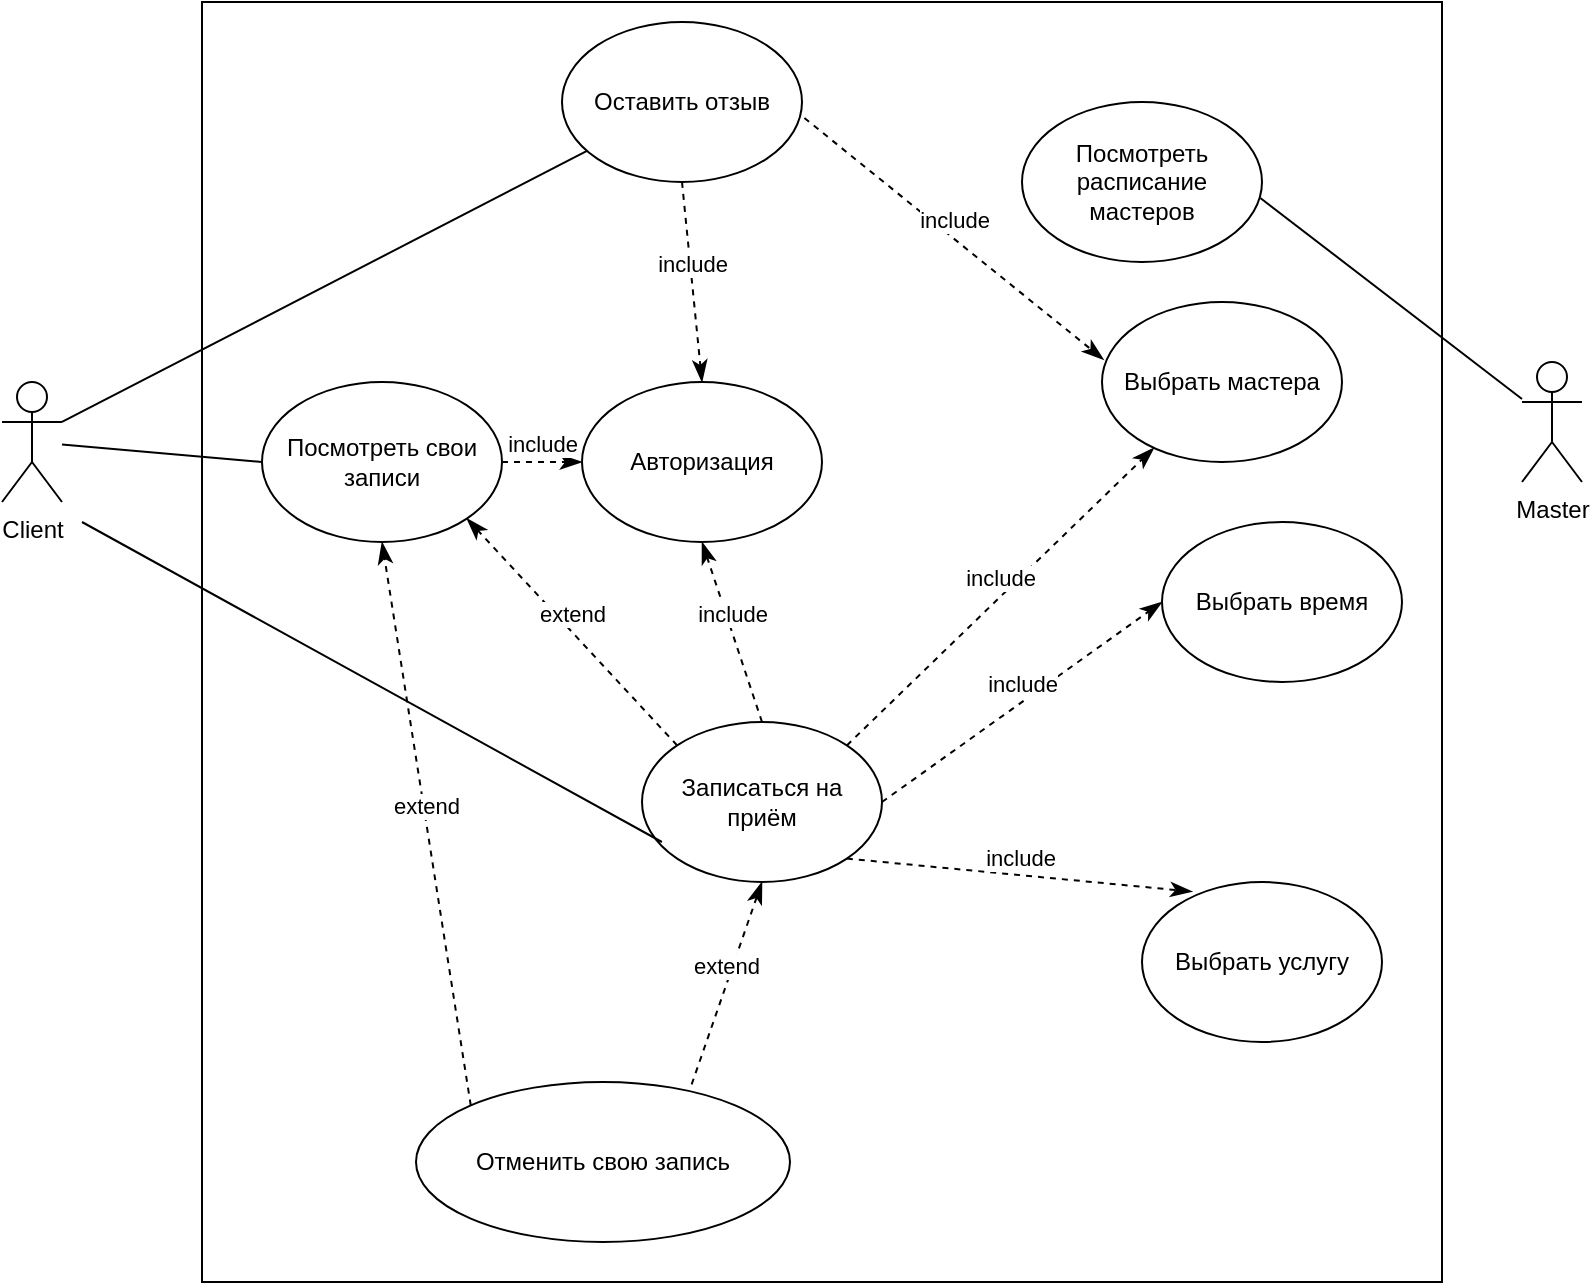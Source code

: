 <mxfile version="22.1.5" type="github">
  <diagram name="Страница — 1" id="lFnGImNsN8b0KiDPfHUL">
    <mxGraphModel dx="1002" dy="567" grid="1" gridSize="10" guides="1" tooltips="1" connect="1" arrows="1" fold="1" page="1" pageScale="1" pageWidth="827" pageHeight="1169" math="0" shadow="0">
      <root>
        <mxCell id="0" />
        <mxCell id="1" parent="0" />
        <mxCell id="9dnl6zGS5A68UmjjQ8_F-31" value="" style="rounded=0;whiteSpace=wrap;html=1;" vertex="1" parent="1">
          <mxGeometry x="120" y="20" width="620" height="640" as="geometry" />
        </mxCell>
        <mxCell id="9dnl6zGS5A68UmjjQ8_F-1" value="Client" style="shape=umlActor;verticalLabelPosition=bottom;verticalAlign=top;html=1;outlineConnect=0;" vertex="1" parent="1">
          <mxGeometry x="20" y="210" width="30" height="60" as="geometry" />
        </mxCell>
        <mxCell id="9dnl6zGS5A68UmjjQ8_F-2" value="Master" style="shape=umlActor;verticalLabelPosition=bottom;verticalAlign=top;html=1;outlineConnect=0;" vertex="1" parent="1">
          <mxGeometry x="780" y="200" width="30" height="60" as="geometry" />
        </mxCell>
        <mxCell id="9dnl6zGS5A68UmjjQ8_F-6" value="Записаться на приём" style="ellipse;whiteSpace=wrap;html=1;" vertex="1" parent="1">
          <mxGeometry x="340" y="380" width="120" height="80" as="geometry" />
        </mxCell>
        <mxCell id="9dnl6zGS5A68UmjjQ8_F-8" value="Посмотреть расписание мастеров" style="ellipse;whiteSpace=wrap;html=1;" vertex="1" parent="1">
          <mxGeometry x="530" y="70" width="120" height="80" as="geometry" />
        </mxCell>
        <mxCell id="9dnl6zGS5A68UmjjQ8_F-9" value="" style="endArrow=none;html=1;rounded=0;entryX=0.083;entryY=0.75;entryDx=0;entryDy=0;entryPerimeter=0;" edge="1" parent="1" target="9dnl6zGS5A68UmjjQ8_F-6">
          <mxGeometry width="50" height="50" relative="1" as="geometry">
            <mxPoint x="60" y="280" as="sourcePoint" />
            <mxPoint x="440" y="200" as="targetPoint" />
          </mxGeometry>
        </mxCell>
        <mxCell id="9dnl6zGS5A68UmjjQ8_F-11" value="" style="endArrow=none;html=1;rounded=0;exitX=0.993;exitY=0.6;exitDx=0;exitDy=0;exitPerimeter=0;" edge="1" parent="1" source="9dnl6zGS5A68UmjjQ8_F-8" target="9dnl6zGS5A68UmjjQ8_F-2">
          <mxGeometry width="50" height="50" relative="1" as="geometry">
            <mxPoint x="390" y="250" as="sourcePoint" />
            <mxPoint x="440" y="200" as="targetPoint" />
          </mxGeometry>
        </mxCell>
        <mxCell id="9dnl6zGS5A68UmjjQ8_F-12" value="Выбрать время" style="ellipse;whiteSpace=wrap;html=1;" vertex="1" parent="1">
          <mxGeometry x="600" y="280" width="120" height="80" as="geometry" />
        </mxCell>
        <mxCell id="9dnl6zGS5A68UmjjQ8_F-13" value="Выбрать услугу" style="ellipse;whiteSpace=wrap;html=1;" vertex="1" parent="1">
          <mxGeometry x="590" y="460" width="120" height="80" as="geometry" />
        </mxCell>
        <mxCell id="9dnl6zGS5A68UmjjQ8_F-14" value="Выбрать мастера" style="ellipse;whiteSpace=wrap;html=1;" vertex="1" parent="1">
          <mxGeometry x="570" y="170" width="120" height="80" as="geometry" />
        </mxCell>
        <mxCell id="9dnl6zGS5A68UmjjQ8_F-15" value="include" style="html=1;verticalAlign=bottom;endArrow=classicThin;dashed=1;endSize=8;curved=0;rounded=0;exitX=1;exitY=0.5;exitDx=0;exitDy=0;entryX=0;entryY=0.5;entryDx=0;entryDy=0;endFill=1;" edge="1" parent="1" source="9dnl6zGS5A68UmjjQ8_F-6" target="9dnl6zGS5A68UmjjQ8_F-12">
          <mxGeometry relative="1" as="geometry">
            <mxPoint x="450" y="230" as="sourcePoint" />
            <mxPoint x="340" y="200" as="targetPoint" />
          </mxGeometry>
        </mxCell>
        <mxCell id="9dnl6zGS5A68UmjjQ8_F-16" value="include" style="html=1;verticalAlign=bottom;endArrow=classicThin;dashed=1;endSize=8;curved=0;rounded=0;exitX=1;exitY=0;exitDx=0;exitDy=0;endFill=1;" edge="1" parent="1" source="9dnl6zGS5A68UmjjQ8_F-6" target="9dnl6zGS5A68UmjjQ8_F-14">
          <mxGeometry relative="1" as="geometry">
            <mxPoint x="342" y="272" as="sourcePoint" />
            <mxPoint x="411" y="241" as="targetPoint" />
          </mxGeometry>
        </mxCell>
        <mxCell id="9dnl6zGS5A68UmjjQ8_F-17" value="include" style="html=1;verticalAlign=bottom;endArrow=classicThin;dashed=1;endSize=8;curved=0;rounded=0;exitX=1;exitY=1;exitDx=0;exitDy=0;entryX=0.21;entryY=0.06;entryDx=0;entryDy=0;entryPerimeter=0;endFill=1;" edge="1" parent="1" source="9dnl6zGS5A68UmjjQ8_F-6" target="9dnl6zGS5A68UmjjQ8_F-13">
          <mxGeometry relative="1" as="geometry">
            <mxPoint x="352" y="282" as="sourcePoint" />
            <mxPoint x="421" y="251" as="targetPoint" />
          </mxGeometry>
        </mxCell>
        <mxCell id="9dnl6zGS5A68UmjjQ8_F-21" value="Отменить свою запись" style="ellipse;whiteSpace=wrap;html=1;" vertex="1" parent="1">
          <mxGeometry x="227" y="560" width="187" height="80" as="geometry" />
        </mxCell>
        <mxCell id="9dnl6zGS5A68UmjjQ8_F-23" value="extend" style="html=1;verticalAlign=bottom;endArrow=classicThin;dashed=1;endSize=8;curved=0;rounded=0;endFill=1;entryX=0.5;entryY=1;entryDx=0;entryDy=0;exitX=0.737;exitY=0.015;exitDx=0;exitDy=0;exitPerimeter=0;" edge="1" parent="1" source="9dnl6zGS5A68UmjjQ8_F-21" target="9dnl6zGS5A68UmjjQ8_F-6">
          <mxGeometry relative="1" as="geometry">
            <mxPoint x="70" y="470" as="sourcePoint" />
            <mxPoint x="398" y="136" as="targetPoint" />
          </mxGeometry>
        </mxCell>
        <mxCell id="9dnl6zGS5A68UmjjQ8_F-25" value="Авторизация" style="ellipse;whiteSpace=wrap;html=1;" vertex="1" parent="1">
          <mxGeometry x="310" y="210" width="120" height="80" as="geometry" />
        </mxCell>
        <mxCell id="9dnl6zGS5A68UmjjQ8_F-35" value="include" style="html=1;verticalAlign=bottom;endArrow=classicThin;dashed=1;endSize=8;curved=0;rounded=0;exitX=0.5;exitY=0;exitDx=0;exitDy=0;entryX=0.5;entryY=1;entryDx=0;entryDy=0;endFill=1;" edge="1" parent="1" source="9dnl6zGS5A68UmjjQ8_F-6" target="9dnl6zGS5A68UmjjQ8_F-25">
          <mxGeometry relative="1" as="geometry">
            <mxPoint x="452" y="288" as="sourcePoint" />
            <mxPoint x="535" y="405" as="targetPoint" />
          </mxGeometry>
        </mxCell>
        <mxCell id="9dnl6zGS5A68UmjjQ8_F-38" value="Оставить отзыв" style="ellipse;whiteSpace=wrap;html=1;" vertex="1" parent="1">
          <mxGeometry x="300" y="30" width="120" height="80" as="geometry" />
        </mxCell>
        <mxCell id="9dnl6zGS5A68UmjjQ8_F-40" value="include" style="html=1;verticalAlign=bottom;endArrow=classicThin;dashed=1;endSize=8;curved=0;rounded=0;exitX=1.01;exitY=0.6;exitDx=0;exitDy=0;entryX=0.007;entryY=0.36;entryDx=0;entryDy=0;endFill=1;exitPerimeter=0;entryPerimeter=0;" edge="1" parent="1" source="9dnl6zGS5A68UmjjQ8_F-38" target="9dnl6zGS5A68UmjjQ8_F-14">
          <mxGeometry relative="1" as="geometry">
            <mxPoint x="392" y="348" as="sourcePoint" />
            <mxPoint x="320" y="350" as="targetPoint" />
          </mxGeometry>
        </mxCell>
        <mxCell id="9dnl6zGS5A68UmjjQ8_F-41" value="" style="endArrow=none;html=1;rounded=0;exitX=1;exitY=0.333;exitDx=0;exitDy=0;exitPerimeter=0;" edge="1" parent="1" source="9dnl6zGS5A68UmjjQ8_F-1" target="9dnl6zGS5A68UmjjQ8_F-38">
          <mxGeometry width="50" height="50" relative="1" as="geometry">
            <mxPoint x="60" y="253" as="sourcePoint" />
            <mxPoint x="364" y="310" as="targetPoint" />
          </mxGeometry>
        </mxCell>
        <mxCell id="9dnl6zGS5A68UmjjQ8_F-66" value="Посмотреть свои записи" style="ellipse;whiteSpace=wrap;html=1;" vertex="1" parent="1">
          <mxGeometry x="150" y="210" width="120" height="80" as="geometry" />
        </mxCell>
        <mxCell id="9dnl6zGS5A68UmjjQ8_F-90" value="" style="endArrow=none;html=1;rounded=0;entryX=0;entryY=0.5;entryDx=0;entryDy=0;" edge="1" parent="1" source="9dnl6zGS5A68UmjjQ8_F-1" target="9dnl6zGS5A68UmjjQ8_F-66">
          <mxGeometry width="50" height="50" relative="1" as="geometry">
            <mxPoint x="60" y="240" as="sourcePoint" />
            <mxPoint x="325" y="166" as="targetPoint" />
          </mxGeometry>
        </mxCell>
        <mxCell id="9dnl6zGS5A68UmjjQ8_F-92" value="extend" style="html=1;verticalAlign=bottom;endArrow=classicThin;dashed=1;endSize=8;curved=0;rounded=0;entryX=1;entryY=1;entryDx=0;entryDy=0;endFill=1;exitX=0;exitY=0;exitDx=0;exitDy=0;" edge="1" parent="1" source="9dnl6zGS5A68UmjjQ8_F-6" target="9dnl6zGS5A68UmjjQ8_F-66">
          <mxGeometry relative="1" as="geometry">
            <mxPoint x="338" y="178" as="sourcePoint" />
            <mxPoint x="290" y="225" as="targetPoint" />
          </mxGeometry>
        </mxCell>
        <mxCell id="9dnl6zGS5A68UmjjQ8_F-93" value="extend" style="html=1;verticalAlign=bottom;endArrow=classicThin;dashed=1;endSize=8;curved=0;rounded=0;exitX=0;exitY=0;exitDx=0;exitDy=0;entryX=0.5;entryY=1;entryDx=0;entryDy=0;endFill=1;" edge="1" parent="1" source="9dnl6zGS5A68UmjjQ8_F-21" target="9dnl6zGS5A68UmjjQ8_F-66">
          <mxGeometry relative="1" as="geometry">
            <mxPoint x="348" y="188" as="sourcePoint" />
            <mxPoint x="300" y="235" as="targetPoint" />
          </mxGeometry>
        </mxCell>
        <mxCell id="9dnl6zGS5A68UmjjQ8_F-94" value="include" style="html=1;verticalAlign=bottom;endArrow=classicThin;dashed=1;endSize=8;curved=0;rounded=0;entryX=0;entryY=0.5;entryDx=0;entryDy=0;endFill=1;" edge="1" parent="1" source="9dnl6zGS5A68UmjjQ8_F-66" target="9dnl6zGS5A68UmjjQ8_F-25">
          <mxGeometry relative="1" as="geometry">
            <mxPoint x="408" y="368" as="sourcePoint" />
            <mxPoint x="372" y="432" as="targetPoint" />
          </mxGeometry>
        </mxCell>
        <mxCell id="9dnl6zGS5A68UmjjQ8_F-96" value="include" style="html=1;verticalAlign=bottom;endArrow=classicThin;dashed=1;endSize=8;curved=0;rounded=0;exitX=0.5;exitY=1;exitDx=0;exitDy=0;entryX=0.5;entryY=0;entryDx=0;entryDy=0;endFill=1;" edge="1" parent="1" source="9dnl6zGS5A68UmjjQ8_F-38" target="9dnl6zGS5A68UmjjQ8_F-25">
          <mxGeometry relative="1" as="geometry">
            <mxPoint x="410" y="390" as="sourcePoint" />
            <mxPoint x="380" y="300" as="targetPoint" />
          </mxGeometry>
        </mxCell>
      </root>
    </mxGraphModel>
  </diagram>
</mxfile>

